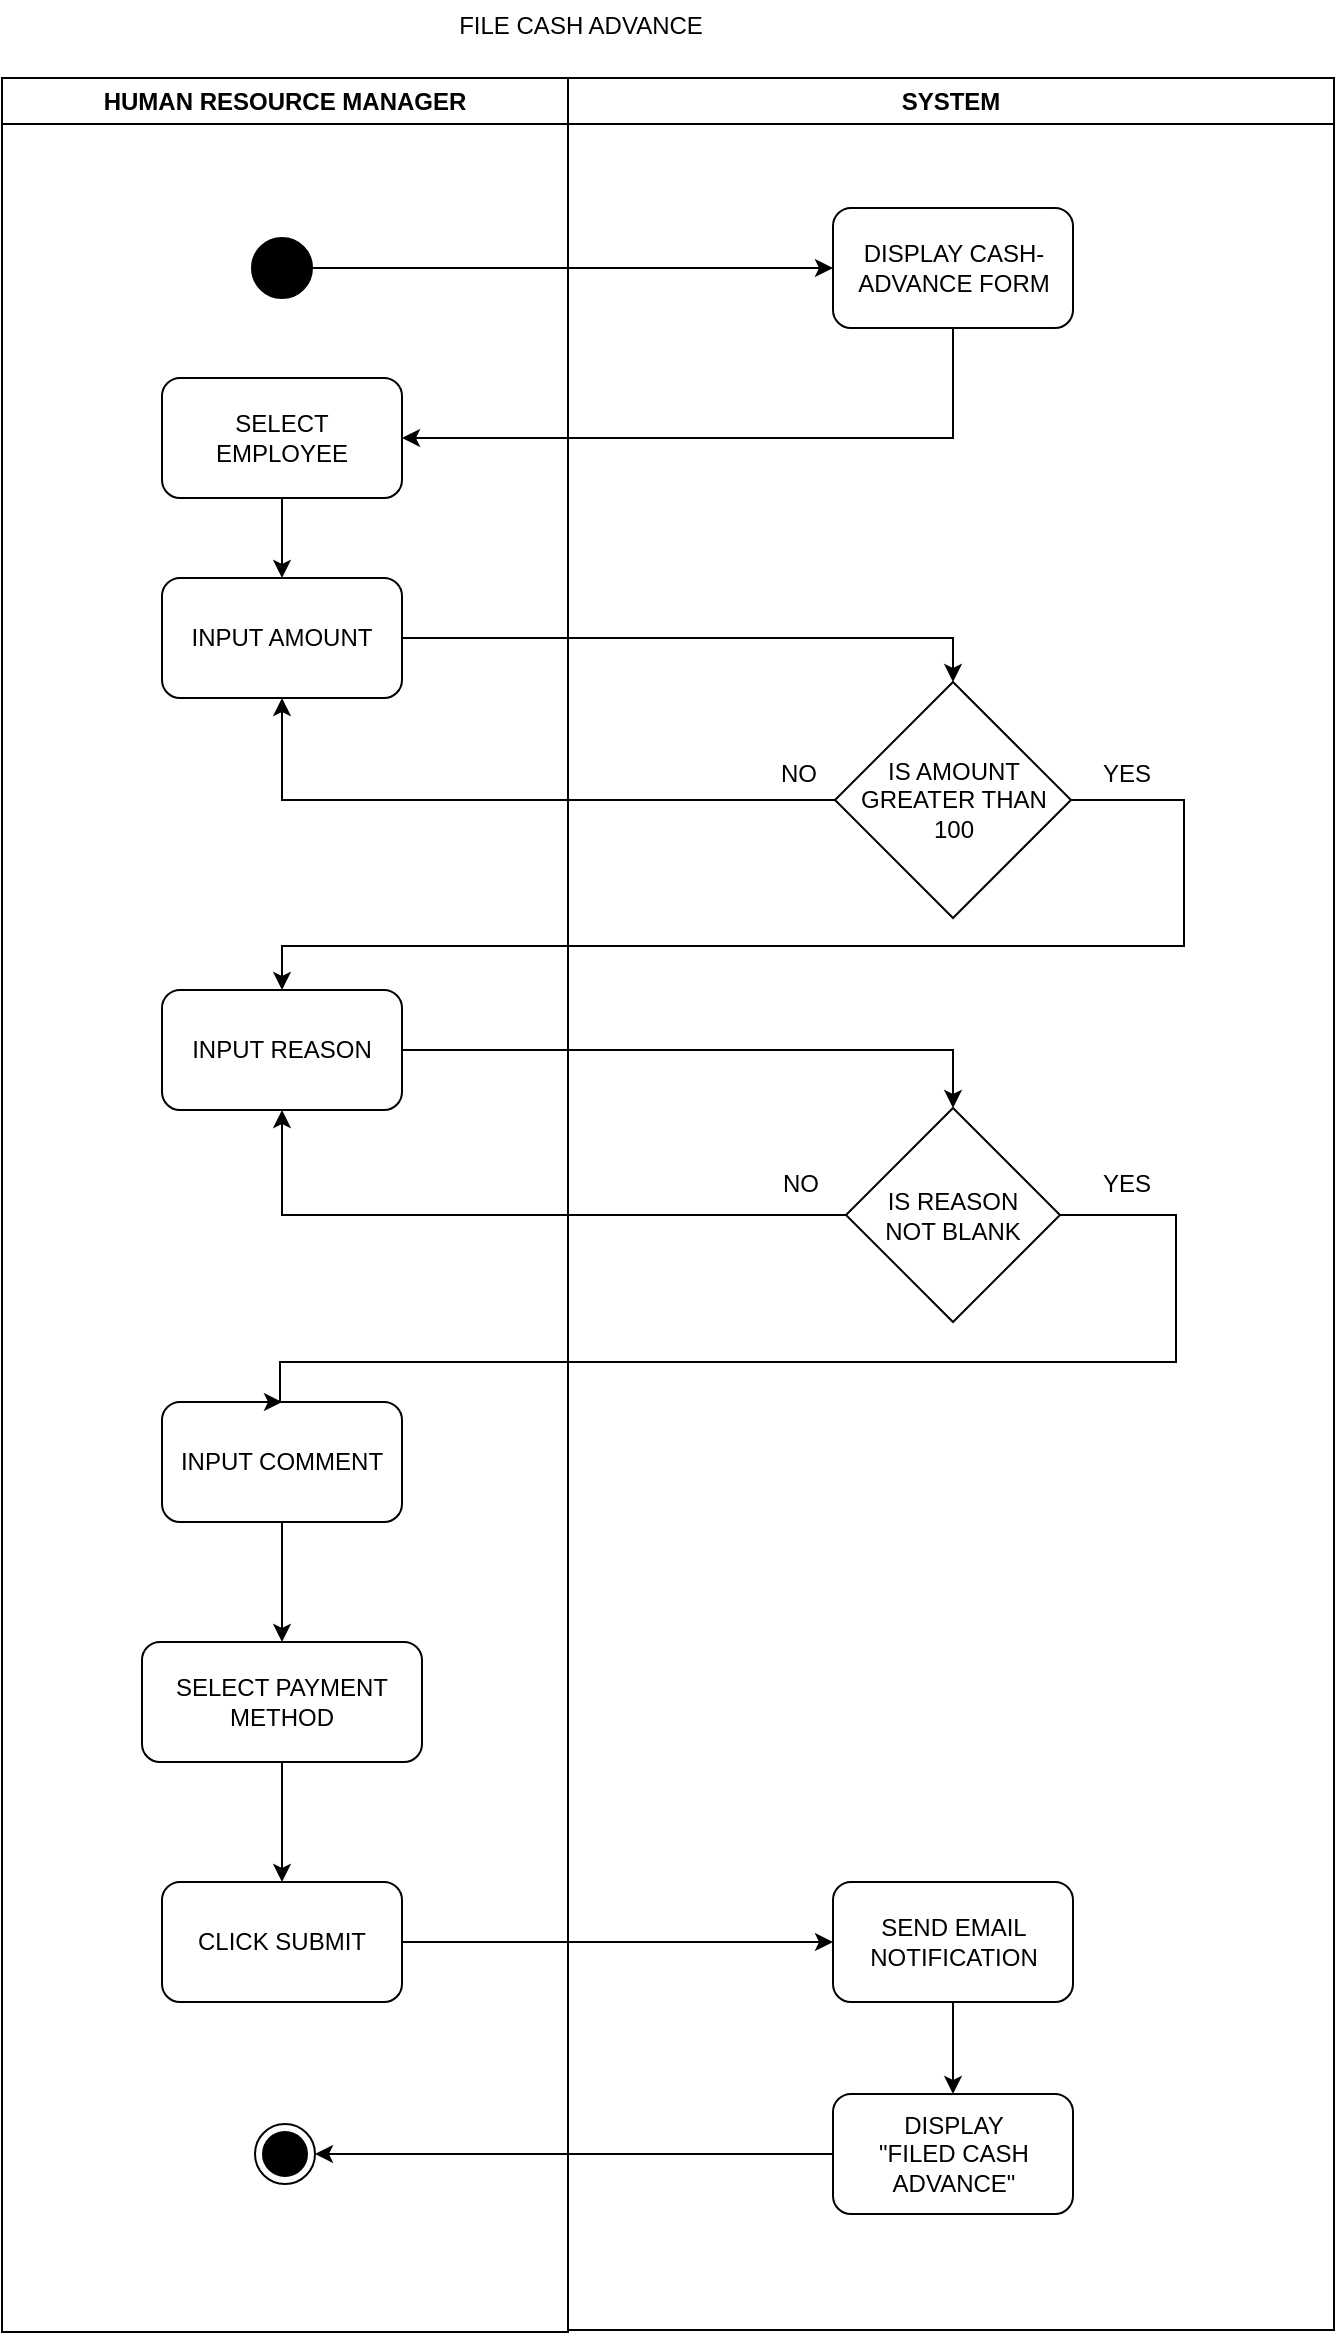 <mxfile>
    <diagram id="eDfplPw5--N03OgRY2ip" name="Page-1">
        <mxGraphModel dx="4560" dy="2375" grid="0" gridSize="10" guides="1" tooltips="1" connect="1" arrows="1" fold="1" page="0" pageScale="1" pageWidth="850" pageHeight="1100" math="0" shadow="0">
            <root>
                <mxCell id="0"/>
                <mxCell id="1" parent="0"/>
                <mxCell id="2" value="HUMAN RESOURCE MANAGER" style="swimlane;whiteSpace=wrap;html=1;" parent="1" vertex="1">
                    <mxGeometry x="-264" y="90" width="283" height="1127" as="geometry"/>
                </mxCell>
                <mxCell id="4" value="" style="ellipse;fillColor=strokeColor;" parent="2" vertex="1">
                    <mxGeometry x="125" y="80" width="30" height="30" as="geometry"/>
                </mxCell>
                <mxCell id="10" style="edgeStyle=orthogonalEdgeStyle;rounded=0;html=1;exitX=0.5;exitY=1;exitDx=0;exitDy=0;entryX=0.5;entryY=0;entryDx=0;entryDy=0;" parent="2" source="7" target="9" edge="1">
                    <mxGeometry relative="1" as="geometry"/>
                </mxCell>
                <mxCell id="7" value="SELECT&lt;br&gt;EMPLOYEE" style="rounded=1;whiteSpace=wrap;html=1;" parent="2" vertex="1">
                    <mxGeometry x="80" y="150" width="120" height="60" as="geometry"/>
                </mxCell>
                <mxCell id="9" value="INPUT AMOUNT" style="rounded=1;whiteSpace=wrap;html=1;" parent="2" vertex="1">
                    <mxGeometry x="80" y="250" width="120" height="60" as="geometry"/>
                </mxCell>
                <mxCell id="15" value="INPUT REASON" style="rounded=1;whiteSpace=wrap;html=1;" parent="2" vertex="1">
                    <mxGeometry x="80" y="456" width="120" height="60" as="geometry"/>
                </mxCell>
                <mxCell id="43" style="edgeStyle=orthogonalEdgeStyle;html=1;exitX=0.5;exitY=1;exitDx=0;exitDy=0;entryX=0.5;entryY=0;entryDx=0;entryDy=0;rounded=0;" edge="1" parent="2" source="21" target="42">
                    <mxGeometry relative="1" as="geometry"/>
                </mxCell>
                <mxCell id="21" value="INPUT COMMENT" style="rounded=1;whiteSpace=wrap;html=1;" parent="2" vertex="1">
                    <mxGeometry x="80" y="662" width="120" height="60" as="geometry"/>
                </mxCell>
                <mxCell id="42" value="SELECT PAYMENT METHOD" style="rounded=1;whiteSpace=wrap;html=1;" vertex="1" parent="2">
                    <mxGeometry x="70" y="782" width="140" height="60" as="geometry"/>
                </mxCell>
                <mxCell id="28" value="" style="ellipse;html=1;shape=endState;fillColor=strokeColor;" parent="2" vertex="1">
                    <mxGeometry x="126.5" y="1023" width="30" height="30" as="geometry"/>
                </mxCell>
                <mxCell id="3" value="SYSTEM" style="swimlane;whiteSpace=wrap;html=1;" parent="1" vertex="1">
                    <mxGeometry x="19" y="90" width="383" height="1126" as="geometry"/>
                </mxCell>
                <mxCell id="5" value="DISPLAY CASH-ADVANCE FORM" style="rounded=1;whiteSpace=wrap;html=1;" parent="3" vertex="1">
                    <mxGeometry x="132.5" y="65" width="120" height="60" as="geometry"/>
                </mxCell>
                <mxCell id="11" value="IS AMOUNT GREATER THAN 100" style="rhombus;whiteSpace=wrap;html=1;" parent="3" vertex="1">
                    <mxGeometry x="133.5" y="302" width="118" height="118" as="geometry"/>
                </mxCell>
                <mxCell id="17" value="YES" style="text;html=1;align=center;verticalAlign=middle;resizable=0;points=[];autosize=1;strokeColor=none;fillColor=none;" parent="3" vertex="1">
                    <mxGeometry x="258" y="335" width="42" height="26" as="geometry"/>
                </mxCell>
                <mxCell id="18" value="IS REASON&lt;br&gt;NOT BLANK" style="rhombus;whiteSpace=wrap;html=1;" parent="3" vertex="1">
                    <mxGeometry x="139" y="515" width="107" height="107" as="geometry"/>
                </mxCell>
                <mxCell id="14" value="NO" style="text;html=1;align=center;verticalAlign=middle;resizable=0;points=[];autosize=1;strokeColor=none;fillColor=none;" parent="3" vertex="1">
                    <mxGeometry x="96.5" y="335" width="36" height="26" as="geometry"/>
                </mxCell>
                <mxCell id="25" value="YES" style="text;html=1;align=center;verticalAlign=middle;resizable=0;points=[];autosize=1;strokeColor=none;fillColor=none;" parent="3" vertex="1">
                    <mxGeometry x="258" y="540" width="42" height="26" as="geometry"/>
                </mxCell>
                <mxCell id="23" value="NO" style="text;html=1;align=center;verticalAlign=middle;resizable=0;points=[];autosize=1;strokeColor=none;fillColor=none;" parent="3" vertex="1">
                    <mxGeometry x="97.5" y="540" width="36" height="26" as="geometry"/>
                </mxCell>
                <mxCell id="6" style="edgeStyle=orthogonalEdgeStyle;html=1;exitX=1;exitY=0.5;exitDx=0;exitDy=0;entryX=0;entryY=0.5;entryDx=0;entryDy=0;rounded=0;" parent="1" source="4" target="5" edge="1">
                    <mxGeometry relative="1" as="geometry"/>
                </mxCell>
                <mxCell id="8" style="edgeStyle=orthogonalEdgeStyle;rounded=0;html=1;exitX=0.5;exitY=1;exitDx=0;exitDy=0;entryX=1;entryY=0.5;entryDx=0;entryDy=0;" parent="1" source="5" target="7" edge="1">
                    <mxGeometry relative="1" as="geometry"/>
                </mxCell>
                <mxCell id="12" style="edgeStyle=orthogonalEdgeStyle;rounded=0;html=1;exitX=1;exitY=0.5;exitDx=0;exitDy=0;entryX=0.5;entryY=0;entryDx=0;entryDy=0;" parent="1" source="9" target="11" edge="1">
                    <mxGeometry relative="1" as="geometry"/>
                </mxCell>
                <mxCell id="13" style="edgeStyle=orthogonalEdgeStyle;rounded=0;html=1;exitX=0;exitY=0.5;exitDx=0;exitDy=0;entryX=0.5;entryY=1;entryDx=0;entryDy=0;" parent="1" source="11" target="9" edge="1">
                    <mxGeometry relative="1" as="geometry"/>
                </mxCell>
                <mxCell id="16" style="edgeStyle=orthogonalEdgeStyle;rounded=0;html=1;exitX=1;exitY=0.5;exitDx=0;exitDy=0;entryX=0.5;entryY=0;entryDx=0;entryDy=0;" parent="1" source="11" target="15" edge="1">
                    <mxGeometry relative="1" as="geometry">
                        <Array as="points">
                            <mxPoint x="327" y="451"/>
                            <mxPoint x="327" y="524"/>
                            <mxPoint x="-124" y="524"/>
                        </Array>
                    </mxGeometry>
                </mxCell>
                <mxCell id="20" style="edgeStyle=orthogonalEdgeStyle;rounded=0;html=1;exitX=1;exitY=0.5;exitDx=0;exitDy=0;entryX=0.5;entryY=0;entryDx=0;entryDy=0;" parent="1" source="15" target="18" edge="1">
                    <mxGeometry relative="1" as="geometry"/>
                </mxCell>
                <mxCell id="22" style="edgeStyle=orthogonalEdgeStyle;rounded=0;html=1;exitX=0;exitY=0.5;exitDx=0;exitDy=0;entryX=0.5;entryY=1;entryDx=0;entryDy=0;" parent="1" source="18" target="15" edge="1">
                    <mxGeometry relative="1" as="geometry"/>
                </mxCell>
                <mxCell id="24" style="edgeStyle=orthogonalEdgeStyle;rounded=0;html=1;exitX=1;exitY=0.5;exitDx=0;exitDy=0;entryX=0.5;entryY=0;entryDx=0;entryDy=0;" parent="1" source="18" target="21" edge="1">
                    <mxGeometry relative="1" as="geometry">
                        <Array as="points">
                            <mxPoint x="323" y="658"/>
                            <mxPoint x="323" y="732"/>
                            <mxPoint x="-125" y="732"/>
                            <mxPoint x="-125" y="752"/>
                        </Array>
                    </mxGeometry>
                </mxCell>
                <mxCell id="39" value="FILE CASH ADVANCE" style="text;html=1;align=center;verticalAlign=middle;resizable=0;points=[];autosize=1;strokeColor=none;fillColor=none;" parent="1" vertex="1">
                    <mxGeometry x="-45" y="51" width="140" height="26" as="geometry"/>
                </mxCell>
                <mxCell id="33" value="CLICK SUBMIT" style="rounded=1;whiteSpace=wrap;html=1;" parent="1" vertex="1">
                    <mxGeometry x="-184" y="992" width="120" height="60" as="geometry"/>
                </mxCell>
                <mxCell id="35" value="SEND EMAIL&lt;br&gt;NOTIFICATION" style="rounded=1;whiteSpace=wrap;html=1;" parent="1" vertex="1">
                    <mxGeometry x="151.5" y="992" width="120" height="60" as="geometry"/>
                </mxCell>
                <mxCell id="29" value="DISPLAY&lt;br&gt;&quot;FILED CASH ADVANCE&quot;" style="rounded=1;whiteSpace=wrap;html=1;" parent="1" vertex="1">
                    <mxGeometry x="151.5" y="1098" width="120" height="60" as="geometry"/>
                </mxCell>
                <mxCell id="36" style="edgeStyle=orthogonalEdgeStyle;rounded=0;html=1;exitX=1;exitY=0.5;exitDx=0;exitDy=0;entryX=0;entryY=0.5;entryDx=0;entryDy=0;" parent="1" source="33" target="35" edge="1">
                    <mxGeometry relative="1" as="geometry"/>
                </mxCell>
                <mxCell id="38" style="edgeStyle=orthogonalEdgeStyle;rounded=0;html=1;exitX=0;exitY=0.5;exitDx=0;exitDy=0;entryX=1;entryY=0.5;entryDx=0;entryDy=0;" parent="1" source="29" target="28" edge="1">
                    <mxGeometry relative="1" as="geometry"/>
                </mxCell>
                <mxCell id="37" style="edgeStyle=orthogonalEdgeStyle;rounded=0;html=1;exitX=0.5;exitY=1;exitDx=0;exitDy=0;entryX=0.5;entryY=0;entryDx=0;entryDy=0;" parent="1" source="35" target="29" edge="1">
                    <mxGeometry relative="1" as="geometry"/>
                </mxCell>
                <mxCell id="44" style="edgeStyle=orthogonalEdgeStyle;html=1;exitX=0.5;exitY=1;exitDx=0;exitDy=0;entryX=0.5;entryY=0;entryDx=0;entryDy=0;rounded=0;" edge="1" parent="1" source="42" target="33">
                    <mxGeometry relative="1" as="geometry"/>
                </mxCell>
            </root>
        </mxGraphModel>
    </diagram>
</mxfile>